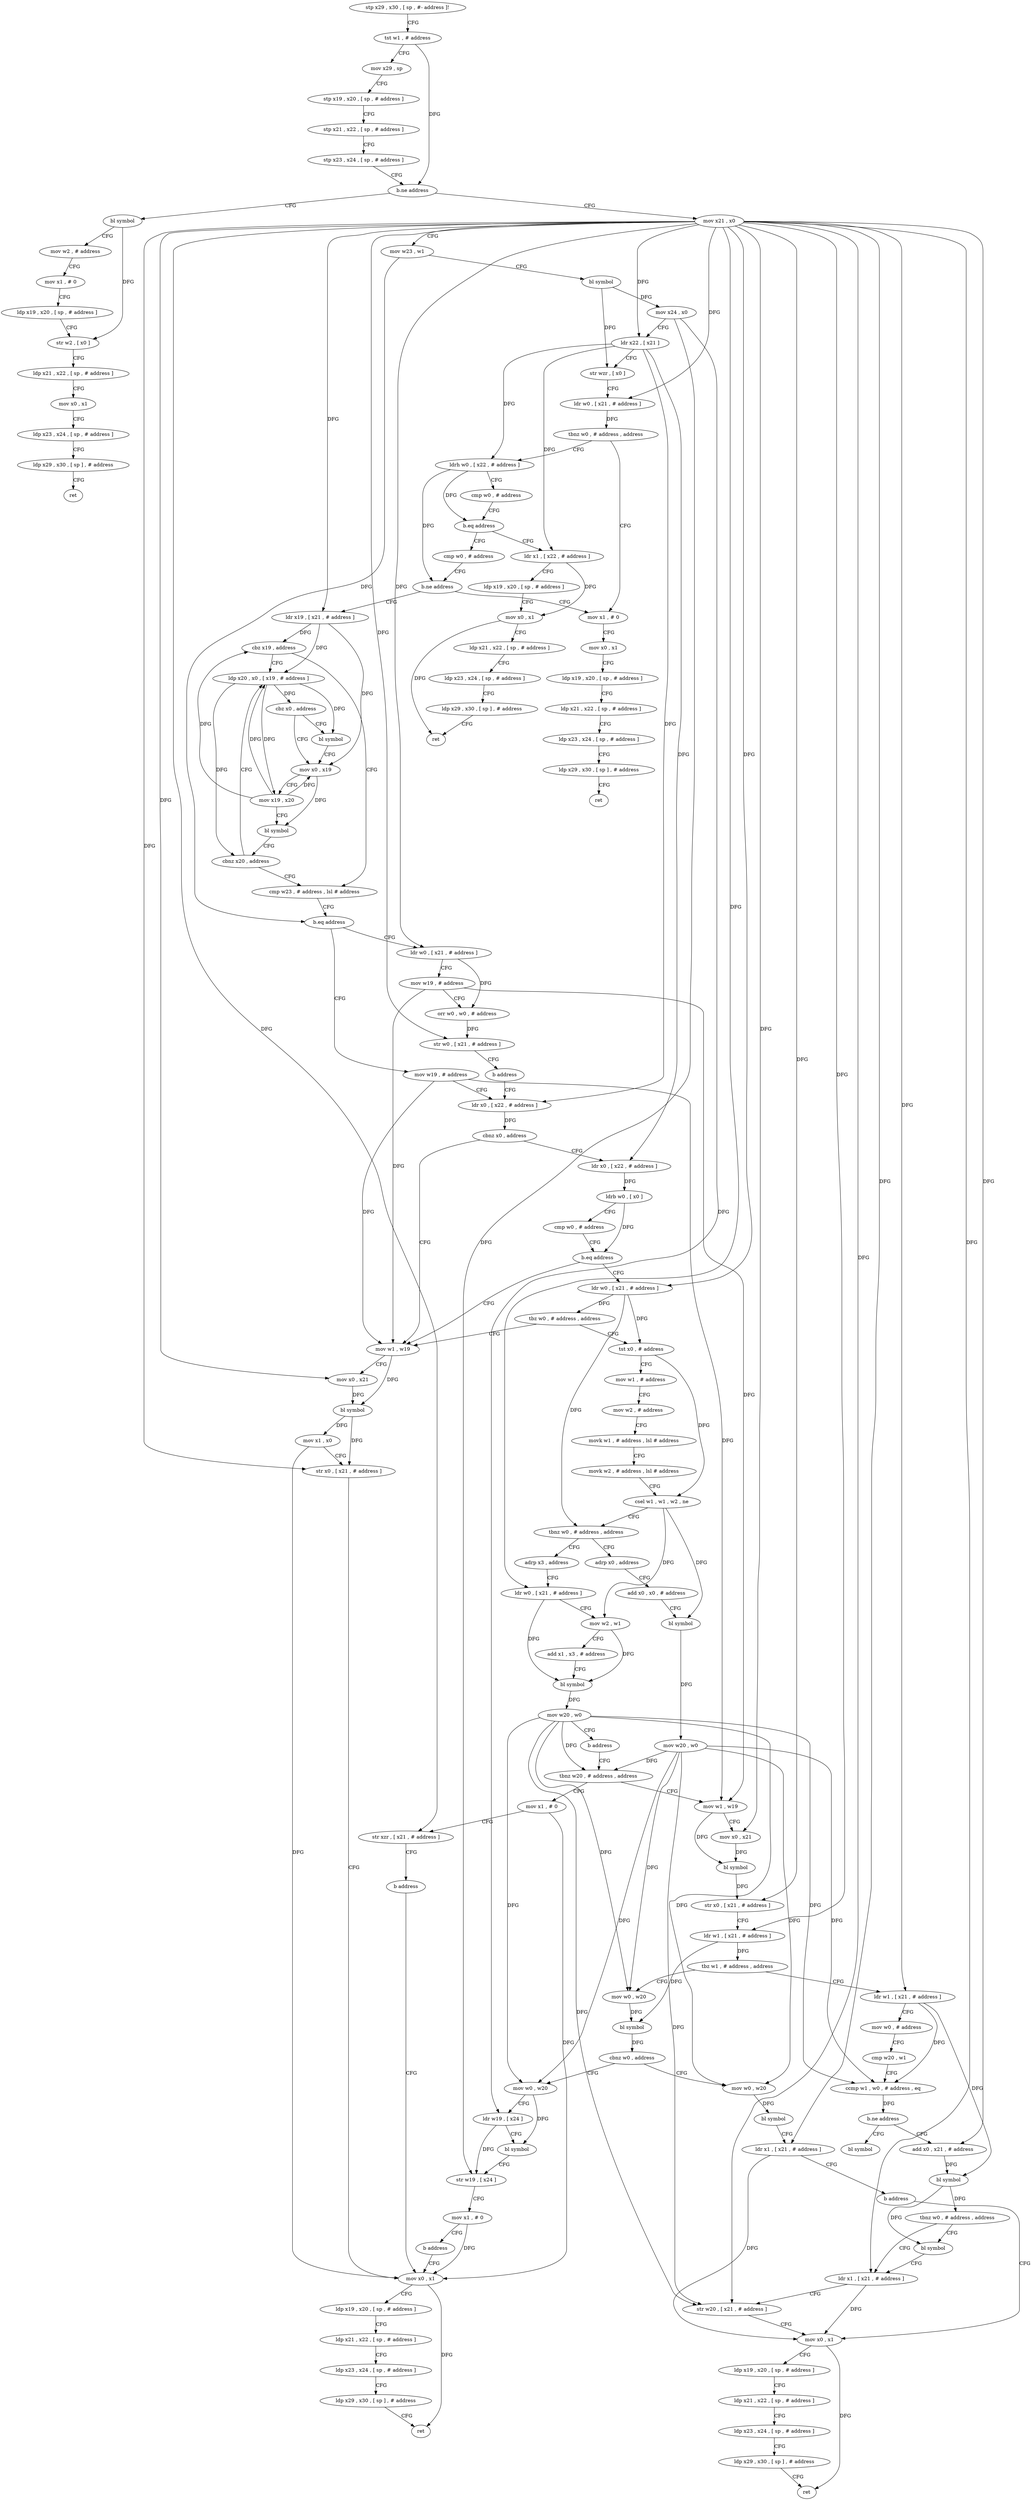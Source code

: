 digraph "func" {
"4306592" [label = "stp x29 , x30 , [ sp , #- address ]!" ]
"4306596" [label = "tst w1 , # address" ]
"4306600" [label = "mov x29 , sp" ]
"4306604" [label = "stp x19 , x20 , [ sp , # address ]" ]
"4306608" [label = "stp x21 , x22 , [ sp , # address ]" ]
"4306612" [label = "stp x23 , x24 , [ sp , # address ]" ]
"4306616" [label = "b.ne address" ]
"4307032" [label = "bl symbol" ]
"4306620" [label = "mov x21 , x0" ]
"4307036" [label = "mov w2 , # address" ]
"4307040" [label = "mov x1 , # 0" ]
"4307044" [label = "ldp x19 , x20 , [ sp , # address ]" ]
"4307048" [label = "str w2 , [ x0 ]" ]
"4307052" [label = "ldp x21 , x22 , [ sp , # address ]" ]
"4307056" [label = "mov x0 , x1" ]
"4307060" [label = "ldp x23 , x24 , [ sp , # address ]" ]
"4307064" [label = "ldp x29 , x30 , [ sp ] , # address" ]
"4307068" [label = "ret" ]
"4306624" [label = "mov w23 , w1" ]
"4306628" [label = "bl symbol" ]
"4306632" [label = "mov x24 , x0" ]
"4306636" [label = "ldr x22 , [ x21 ]" ]
"4306640" [label = "str wzr , [ x0 ]" ]
"4306644" [label = "ldr w0 , [ x21 , # address ]" ]
"4306648" [label = "tbnz w0 , # address , address" ]
"4306800" [label = "mov x1 , # 0" ]
"4306652" [label = "ldrh w0 , [ x22 , # address ]" ]
"4306804" [label = "mov x0 , x1" ]
"4306808" [label = "ldp x19 , x20 , [ sp , # address ]" ]
"4306812" [label = "ldp x21 , x22 , [ sp , # address ]" ]
"4306816" [label = "ldp x23 , x24 , [ sp , # address ]" ]
"4306820" [label = "ldp x29 , x30 , [ sp ] , # address" ]
"4306824" [label = "ret" ]
"4306656" [label = "cmp w0 , # address" ]
"4306660" [label = "b.eq address" ]
"4307000" [label = "ldr x1 , [ x22 , # address ]" ]
"4306664" [label = "cmp w0 , # address" ]
"4307004" [label = "ldp x19 , x20 , [ sp , # address ]" ]
"4307008" [label = "mov x0 , x1" ]
"4307012" [label = "ldp x21 , x22 , [ sp , # address ]" ]
"4307016" [label = "ldp x23 , x24 , [ sp , # address ]" ]
"4307020" [label = "ldp x29 , x30 , [ sp ] , # address" ]
"4307024" [label = "ret" ]
"4306668" [label = "b.ne address" ]
"4306672" [label = "ldr x19 , [ x21 , # address ]" ]
"4306676" [label = "cbz x19 , address" ]
"4306708" [label = "cmp w23 , # address , lsl # address" ]
"4306680" [label = "ldp x20 , x0 , [ x19 , # address ]" ]
"4306712" [label = "b.eq address" ]
"4306832" [label = "ldr w0 , [ x21 , # address ]" ]
"4306716" [label = "mov w19 , # address" ]
"4306684" [label = "cbz x0 , address" ]
"4306692" [label = "mov x0 , x19" ]
"4306688" [label = "bl symbol" ]
"4306836" [label = "mov w19 , # address" ]
"4306840" [label = "orr w0 , w0 , # address" ]
"4306844" [label = "str w0 , [ x21 , # address ]" ]
"4306848" [label = "b address" ]
"4306720" [label = "ldr x0 , [ x22 , # address ]" ]
"4306696" [label = "mov x19 , x20" ]
"4306700" [label = "bl symbol" ]
"4306704" [label = "cbnz x20 , address" ]
"4306724" [label = "cbnz x0 , address" ]
"4306752" [label = "mov w1 , w19" ]
"4306728" [label = "ldr x0 , [ x22 , # address ]" ]
"4306756" [label = "mov x0 , x21" ]
"4306760" [label = "bl symbol" ]
"4306764" [label = "mov x1 , x0" ]
"4306768" [label = "str x0 , [ x21 , # address ]" ]
"4306772" [label = "mov x0 , x1" ]
"4306732" [label = "ldrb w0 , [ x0 ]" ]
"4306736" [label = "cmp w0 , # address" ]
"4306740" [label = "b.eq address" ]
"4306744" [label = "ldr w0 , [ x21 , # address ]" ]
"4306748" [label = "tbz w0 , # address , address" ]
"4306856" [label = "tst x0 , # address" ]
"4306860" [label = "mov w1 , # address" ]
"4306864" [label = "mov w2 , # address" ]
"4306868" [label = "movk w1 , # address , lsl # address" ]
"4306872" [label = "movk w2 , # address , lsl # address" ]
"4306876" [label = "csel w1 , w1 , w2 , ne" ]
"4306880" [label = "tbnz w0 , # address , address" ]
"4307104" [label = "adrp x3 , address" ]
"4306884" [label = "adrp x0 , address" ]
"4307108" [label = "ldr w0 , [ x21 , # address ]" ]
"4307112" [label = "mov w2 , w1" ]
"4307116" [label = "add x1 , x3 , # address" ]
"4307120" [label = "bl symbol" ]
"4307124" [label = "mov w20 , w0" ]
"4307128" [label = "b address" ]
"4306900" [label = "tbnz w20 , # address , address" ]
"4306888" [label = "add x0 , x0 , # address" ]
"4306892" [label = "bl symbol" ]
"4306896" [label = "mov w20 , w0" ]
"4307132" [label = "mov x1 , # 0" ]
"4306904" [label = "mov w1 , w19" ]
"4307136" [label = "str xzr , [ x21 , # address ]" ]
"4307140" [label = "b address" ]
"4306908" [label = "mov x0 , x21" ]
"4306912" [label = "bl symbol" ]
"4306916" [label = "str x0 , [ x21 , # address ]" ]
"4306920" [label = "ldr w1 , [ x21 , # address ]" ]
"4306924" [label = "tbz w1 , # address , address" ]
"4307072" [label = "mov w0 , w20" ]
"4306928" [label = "ldr w1 , [ x21 , # address ]" ]
"4306776" [label = "ldp x19 , x20 , [ sp , # address ]" ]
"4306780" [label = "ldp x21 , x22 , [ sp , # address ]" ]
"4306784" [label = "ldp x23 , x24 , [ sp , # address ]" ]
"4306788" [label = "ldp x29 , x30 , [ sp ] , # address" ]
"4306792" [label = "ret" ]
"4307076" [label = "bl symbol" ]
"4307080" [label = "cbnz w0 , address" ]
"4307144" [label = "mov w0 , w20" ]
"4307084" [label = "mov w0 , w20" ]
"4306932" [label = "mov w0 , # address" ]
"4306936" [label = "cmp w20 , w1" ]
"4306940" [label = "ccmp w1 , w0 , # address , eq" ]
"4306944" [label = "b.ne address" ]
"4307168" [label = "bl symbol" ]
"4306948" [label = "add x0 , x21 , # address" ]
"4307148" [label = "ldr w19 , [ x24 ]" ]
"4307152" [label = "bl symbol" ]
"4307156" [label = "str w19 , [ x24 ]" ]
"4307160" [label = "mov x1 , # 0" ]
"4307164" [label = "b address" ]
"4307088" [label = "bl symbol" ]
"4307092" [label = "ldr x1 , [ x21 , # address ]" ]
"4307096" [label = "b address" ]
"4306972" [label = "mov x0 , x1" ]
"4306952" [label = "bl symbol" ]
"4306956" [label = "tbnz w0 , # address , address" ]
"4306964" [label = "ldr x1 , [ x21 , # address ]" ]
"4306960" [label = "bl symbol" ]
"4306976" [label = "ldp x19 , x20 , [ sp , # address ]" ]
"4306980" [label = "ldp x21 , x22 , [ sp , # address ]" ]
"4306984" [label = "ldp x23 , x24 , [ sp , # address ]" ]
"4306988" [label = "ldp x29 , x30 , [ sp ] , # address" ]
"4306992" [label = "ret" ]
"4306968" [label = "str w20 , [ x21 , # address ]" ]
"4306592" -> "4306596" [ label = "CFG" ]
"4306596" -> "4306600" [ label = "CFG" ]
"4306596" -> "4306616" [ label = "DFG" ]
"4306600" -> "4306604" [ label = "CFG" ]
"4306604" -> "4306608" [ label = "CFG" ]
"4306608" -> "4306612" [ label = "CFG" ]
"4306612" -> "4306616" [ label = "CFG" ]
"4306616" -> "4307032" [ label = "CFG" ]
"4306616" -> "4306620" [ label = "CFG" ]
"4307032" -> "4307036" [ label = "CFG" ]
"4307032" -> "4307048" [ label = "DFG" ]
"4306620" -> "4306624" [ label = "CFG" ]
"4306620" -> "4306636" [ label = "DFG" ]
"4306620" -> "4306644" [ label = "DFG" ]
"4306620" -> "4306672" [ label = "DFG" ]
"4306620" -> "4306832" [ label = "DFG" ]
"4306620" -> "4306844" [ label = "DFG" ]
"4306620" -> "4306756" [ label = "DFG" ]
"4306620" -> "4306768" [ label = "DFG" ]
"4306620" -> "4306744" [ label = "DFG" ]
"4306620" -> "4307108" [ label = "DFG" ]
"4306620" -> "4307136" [ label = "DFG" ]
"4306620" -> "4306908" [ label = "DFG" ]
"4306620" -> "4306916" [ label = "DFG" ]
"4306620" -> "4306920" [ label = "DFG" ]
"4306620" -> "4306928" [ label = "DFG" ]
"4306620" -> "4307092" [ label = "DFG" ]
"4306620" -> "4306948" [ label = "DFG" ]
"4306620" -> "4306964" [ label = "DFG" ]
"4306620" -> "4306968" [ label = "DFG" ]
"4307036" -> "4307040" [ label = "CFG" ]
"4307040" -> "4307044" [ label = "CFG" ]
"4307044" -> "4307048" [ label = "CFG" ]
"4307048" -> "4307052" [ label = "CFG" ]
"4307052" -> "4307056" [ label = "CFG" ]
"4307056" -> "4307060" [ label = "CFG" ]
"4307060" -> "4307064" [ label = "CFG" ]
"4307064" -> "4307068" [ label = "CFG" ]
"4306624" -> "4306628" [ label = "CFG" ]
"4306624" -> "4306712" [ label = "DFG" ]
"4306628" -> "4306632" [ label = "DFG" ]
"4306628" -> "4306640" [ label = "DFG" ]
"4306632" -> "4306636" [ label = "CFG" ]
"4306632" -> "4307148" [ label = "DFG" ]
"4306632" -> "4307156" [ label = "DFG" ]
"4306636" -> "4306640" [ label = "CFG" ]
"4306636" -> "4306652" [ label = "DFG" ]
"4306636" -> "4307000" [ label = "DFG" ]
"4306636" -> "4306720" [ label = "DFG" ]
"4306636" -> "4306728" [ label = "DFG" ]
"4306640" -> "4306644" [ label = "CFG" ]
"4306644" -> "4306648" [ label = "DFG" ]
"4306648" -> "4306800" [ label = "CFG" ]
"4306648" -> "4306652" [ label = "CFG" ]
"4306800" -> "4306804" [ label = "CFG" ]
"4306652" -> "4306656" [ label = "CFG" ]
"4306652" -> "4306660" [ label = "DFG" ]
"4306652" -> "4306668" [ label = "DFG" ]
"4306804" -> "4306808" [ label = "CFG" ]
"4306808" -> "4306812" [ label = "CFG" ]
"4306812" -> "4306816" [ label = "CFG" ]
"4306816" -> "4306820" [ label = "CFG" ]
"4306820" -> "4306824" [ label = "CFG" ]
"4306656" -> "4306660" [ label = "CFG" ]
"4306660" -> "4307000" [ label = "CFG" ]
"4306660" -> "4306664" [ label = "CFG" ]
"4307000" -> "4307004" [ label = "CFG" ]
"4307000" -> "4307008" [ label = "DFG" ]
"4306664" -> "4306668" [ label = "CFG" ]
"4307004" -> "4307008" [ label = "CFG" ]
"4307008" -> "4307012" [ label = "CFG" ]
"4307008" -> "4307024" [ label = "DFG" ]
"4307012" -> "4307016" [ label = "CFG" ]
"4307016" -> "4307020" [ label = "CFG" ]
"4307020" -> "4307024" [ label = "CFG" ]
"4306668" -> "4306800" [ label = "CFG" ]
"4306668" -> "4306672" [ label = "CFG" ]
"4306672" -> "4306676" [ label = "DFG" ]
"4306672" -> "4306680" [ label = "DFG" ]
"4306672" -> "4306692" [ label = "DFG" ]
"4306676" -> "4306708" [ label = "CFG" ]
"4306676" -> "4306680" [ label = "CFG" ]
"4306708" -> "4306712" [ label = "CFG" ]
"4306680" -> "4306684" [ label = "DFG" ]
"4306680" -> "4306696" [ label = "DFG" ]
"4306680" -> "4306704" [ label = "DFG" ]
"4306680" -> "4306688" [ label = "DFG" ]
"4306712" -> "4306832" [ label = "CFG" ]
"4306712" -> "4306716" [ label = "CFG" ]
"4306832" -> "4306836" [ label = "CFG" ]
"4306832" -> "4306840" [ label = "DFG" ]
"4306716" -> "4306720" [ label = "CFG" ]
"4306716" -> "4306752" [ label = "DFG" ]
"4306716" -> "4306904" [ label = "DFG" ]
"4306684" -> "4306692" [ label = "CFG" ]
"4306684" -> "4306688" [ label = "CFG" ]
"4306692" -> "4306696" [ label = "CFG" ]
"4306692" -> "4306700" [ label = "DFG" ]
"4306688" -> "4306692" [ label = "CFG" ]
"4306836" -> "4306840" [ label = "CFG" ]
"4306836" -> "4306752" [ label = "DFG" ]
"4306836" -> "4306904" [ label = "DFG" ]
"4306840" -> "4306844" [ label = "DFG" ]
"4306844" -> "4306848" [ label = "CFG" ]
"4306848" -> "4306720" [ label = "CFG" ]
"4306720" -> "4306724" [ label = "DFG" ]
"4306696" -> "4306700" [ label = "CFG" ]
"4306696" -> "4306676" [ label = "DFG" ]
"4306696" -> "4306680" [ label = "DFG" ]
"4306696" -> "4306692" [ label = "DFG" ]
"4306700" -> "4306704" [ label = "CFG" ]
"4306704" -> "4306680" [ label = "CFG" ]
"4306704" -> "4306708" [ label = "CFG" ]
"4306724" -> "4306752" [ label = "CFG" ]
"4306724" -> "4306728" [ label = "CFG" ]
"4306752" -> "4306756" [ label = "CFG" ]
"4306752" -> "4306760" [ label = "DFG" ]
"4306728" -> "4306732" [ label = "DFG" ]
"4306756" -> "4306760" [ label = "DFG" ]
"4306760" -> "4306764" [ label = "DFG" ]
"4306760" -> "4306768" [ label = "DFG" ]
"4306764" -> "4306768" [ label = "CFG" ]
"4306764" -> "4306772" [ label = "DFG" ]
"4306768" -> "4306772" [ label = "CFG" ]
"4306772" -> "4306776" [ label = "CFG" ]
"4306772" -> "4306792" [ label = "DFG" ]
"4306732" -> "4306736" [ label = "CFG" ]
"4306732" -> "4306740" [ label = "DFG" ]
"4306736" -> "4306740" [ label = "CFG" ]
"4306740" -> "4306752" [ label = "CFG" ]
"4306740" -> "4306744" [ label = "CFG" ]
"4306744" -> "4306748" [ label = "DFG" ]
"4306744" -> "4306856" [ label = "DFG" ]
"4306744" -> "4306880" [ label = "DFG" ]
"4306748" -> "4306856" [ label = "CFG" ]
"4306748" -> "4306752" [ label = "CFG" ]
"4306856" -> "4306860" [ label = "CFG" ]
"4306856" -> "4306876" [ label = "DFG" ]
"4306860" -> "4306864" [ label = "CFG" ]
"4306864" -> "4306868" [ label = "CFG" ]
"4306868" -> "4306872" [ label = "CFG" ]
"4306872" -> "4306876" [ label = "CFG" ]
"4306876" -> "4306880" [ label = "CFG" ]
"4306876" -> "4307112" [ label = "DFG" ]
"4306876" -> "4306892" [ label = "DFG" ]
"4306880" -> "4307104" [ label = "CFG" ]
"4306880" -> "4306884" [ label = "CFG" ]
"4307104" -> "4307108" [ label = "CFG" ]
"4306884" -> "4306888" [ label = "CFG" ]
"4307108" -> "4307112" [ label = "CFG" ]
"4307108" -> "4307120" [ label = "DFG" ]
"4307112" -> "4307116" [ label = "CFG" ]
"4307112" -> "4307120" [ label = "DFG" ]
"4307116" -> "4307120" [ label = "CFG" ]
"4307120" -> "4307124" [ label = "DFG" ]
"4307124" -> "4307128" [ label = "CFG" ]
"4307124" -> "4306900" [ label = "DFG" ]
"4307124" -> "4307072" [ label = "DFG" ]
"4307124" -> "4306940" [ label = "DFG" ]
"4307124" -> "4307144" [ label = "DFG" ]
"4307124" -> "4307084" [ label = "DFG" ]
"4307124" -> "4306968" [ label = "DFG" ]
"4307128" -> "4306900" [ label = "CFG" ]
"4306900" -> "4307132" [ label = "CFG" ]
"4306900" -> "4306904" [ label = "CFG" ]
"4306888" -> "4306892" [ label = "CFG" ]
"4306892" -> "4306896" [ label = "DFG" ]
"4306896" -> "4306900" [ label = "DFG" ]
"4306896" -> "4307072" [ label = "DFG" ]
"4306896" -> "4306940" [ label = "DFG" ]
"4306896" -> "4307144" [ label = "DFG" ]
"4306896" -> "4307084" [ label = "DFG" ]
"4306896" -> "4306968" [ label = "DFG" ]
"4307132" -> "4307136" [ label = "CFG" ]
"4307132" -> "4306772" [ label = "DFG" ]
"4306904" -> "4306908" [ label = "CFG" ]
"4306904" -> "4306912" [ label = "DFG" ]
"4307136" -> "4307140" [ label = "CFG" ]
"4307140" -> "4306772" [ label = "CFG" ]
"4306908" -> "4306912" [ label = "DFG" ]
"4306912" -> "4306916" [ label = "DFG" ]
"4306916" -> "4306920" [ label = "CFG" ]
"4306920" -> "4306924" [ label = "DFG" ]
"4306920" -> "4307076" [ label = "DFG" ]
"4306924" -> "4307072" [ label = "CFG" ]
"4306924" -> "4306928" [ label = "CFG" ]
"4307072" -> "4307076" [ label = "DFG" ]
"4306928" -> "4306932" [ label = "CFG" ]
"4306928" -> "4306940" [ label = "DFG" ]
"4306928" -> "4306952" [ label = "DFG" ]
"4306776" -> "4306780" [ label = "CFG" ]
"4306780" -> "4306784" [ label = "CFG" ]
"4306784" -> "4306788" [ label = "CFG" ]
"4306788" -> "4306792" [ label = "CFG" ]
"4307076" -> "4307080" [ label = "DFG" ]
"4307080" -> "4307144" [ label = "CFG" ]
"4307080" -> "4307084" [ label = "CFG" ]
"4307144" -> "4307148" [ label = "CFG" ]
"4307144" -> "4307152" [ label = "DFG" ]
"4307084" -> "4307088" [ label = "DFG" ]
"4306932" -> "4306936" [ label = "CFG" ]
"4306936" -> "4306940" [ label = "CFG" ]
"4306940" -> "4306944" [ label = "DFG" ]
"4306944" -> "4307168" [ label = "CFG" ]
"4306944" -> "4306948" [ label = "CFG" ]
"4306948" -> "4306952" [ label = "DFG" ]
"4307148" -> "4307152" [ label = "CFG" ]
"4307148" -> "4307156" [ label = "DFG" ]
"4307152" -> "4307156" [ label = "CFG" ]
"4307156" -> "4307160" [ label = "CFG" ]
"4307160" -> "4307164" [ label = "CFG" ]
"4307160" -> "4306772" [ label = "DFG" ]
"4307164" -> "4306772" [ label = "CFG" ]
"4307088" -> "4307092" [ label = "CFG" ]
"4307092" -> "4307096" [ label = "CFG" ]
"4307092" -> "4306972" [ label = "DFG" ]
"4307096" -> "4306972" [ label = "CFG" ]
"4306972" -> "4306976" [ label = "CFG" ]
"4306972" -> "4306992" [ label = "DFG" ]
"4306952" -> "4306956" [ label = "DFG" ]
"4306952" -> "4306960" [ label = "DFG" ]
"4306956" -> "4306964" [ label = "CFG" ]
"4306956" -> "4306960" [ label = "CFG" ]
"4306964" -> "4306968" [ label = "CFG" ]
"4306964" -> "4306972" [ label = "DFG" ]
"4306960" -> "4306964" [ label = "CFG" ]
"4306976" -> "4306980" [ label = "CFG" ]
"4306980" -> "4306984" [ label = "CFG" ]
"4306984" -> "4306988" [ label = "CFG" ]
"4306988" -> "4306992" [ label = "CFG" ]
"4306968" -> "4306972" [ label = "CFG" ]
}

